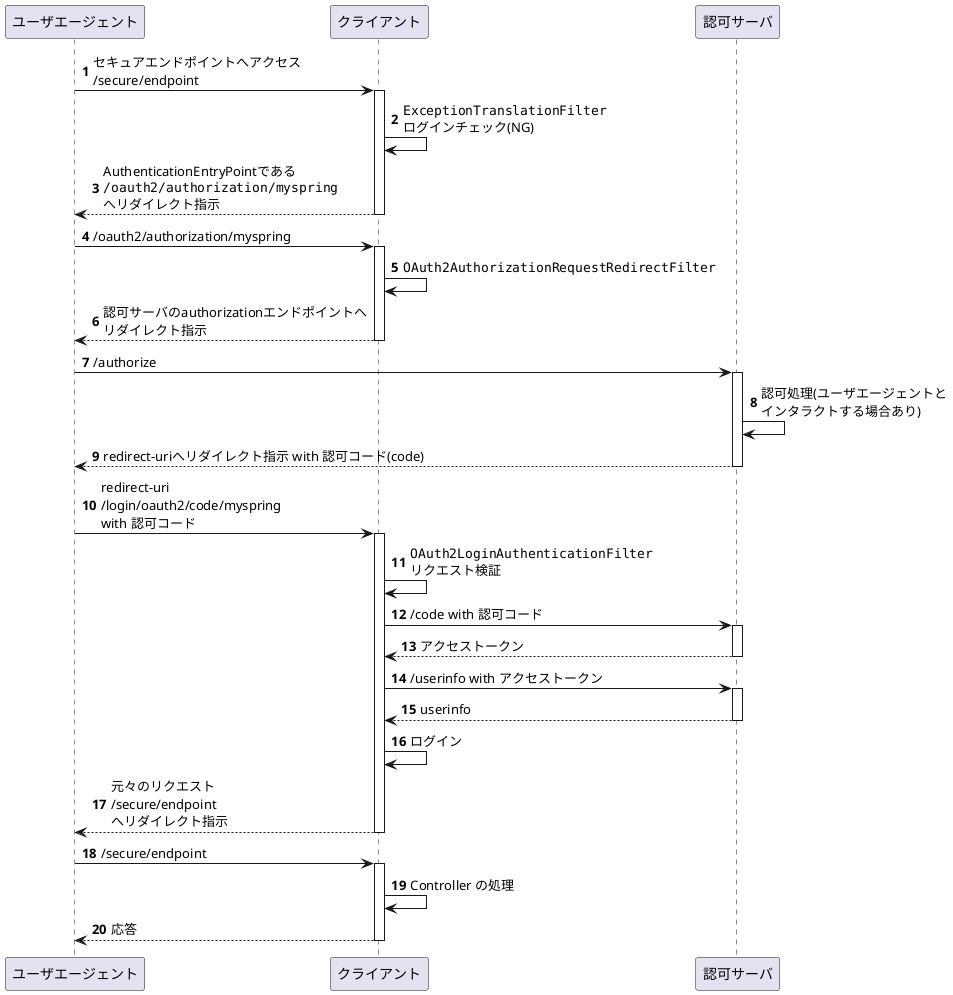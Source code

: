 @startuml
autonumber
ユーザエージェント -> クライアント:  セキュアエンドポイントへアクセス\n/secure/endpoint
activate クライアント
クライアント -> クライアント: ""ExceptionTranslationFilter""\nログインチェック(NG)
クライアント --> ユーザエージェント: AuthenticationEntryPointである\n""/oauth2/authorization/myspring""\nへリダイレクト指示
deactivate クライアント

ユーザエージェント -> クライアント: /oauth2/authorization/myspring
activate クライアント
クライアント -> クライアント: ""OAuth2AuthorizationRequestRedirectFilter""
クライアント --> ユーザエージェント: 認可サーバのauthorizationエンドポイントへ\nリダイレクト指示
deactivate クライアント

ユーザエージェント -> 認可サーバ: /authorize
activate 認可サーバ
認可サーバ -> 認可サーバ: 認可処理(ユーザエージェントと\nインタラクトする場合あり)
認可サーバ --> ユーザエージェント: redirect-uriへリダイレクト指示 with 認可コード(code)
deactivate 認可サーバ

ユーザエージェント -> クライアント: redirect-uri\n/login/oauth2/code/myspring\nwith 認可コード
activate クライアント
クライアント -> クライアント: ""OAuth2LoginAuthenticationFilter""\nリクエスト検証
クライアント -> 認可サーバ: /code with 認可コード
activate 認可サーバ
認可サーバ --> クライアント: アクセストークン
deactivate 認可サーバ
クライアント -> 認可サーバ: /userinfo with アクセストークン
activate 認可サーバ
認可サーバ --> クライアント: userinfo
deactivate 認可サーバ
クライアント -> クライアント: ログイン
クライアント --> ユーザエージェント: 元々のリクエスト\n/secure/endpoint\nへリダイレクト指示
deactivate クライアント

ユーザエージェント -> クライアント: /secure/endpoint
activate クライアント
クライアント -> クライアント: Controller の処理
クライアント --> ユーザエージェント: 応答
deactivate クライアント

@enduml
